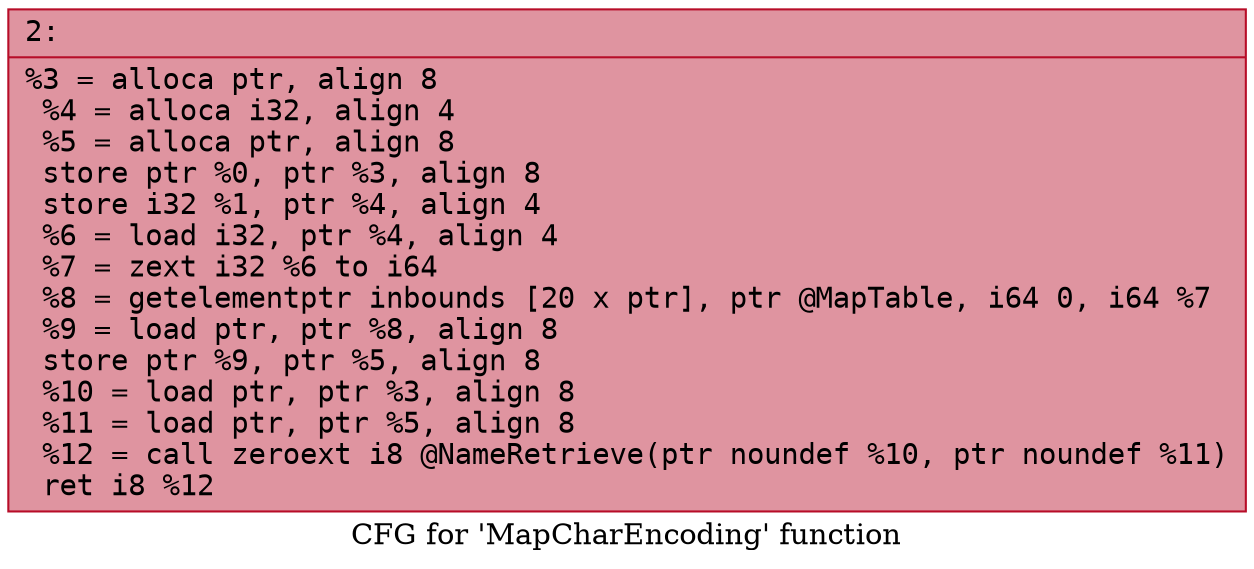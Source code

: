 digraph "CFG for 'MapCharEncoding' function" {
	label="CFG for 'MapCharEncoding' function";

	Node0x60000269c5f0 [shape=record,color="#b70d28ff", style=filled, fillcolor="#b70d2870" fontname="Courier",label="{2:\l|  %3 = alloca ptr, align 8\l  %4 = alloca i32, align 4\l  %5 = alloca ptr, align 8\l  store ptr %0, ptr %3, align 8\l  store i32 %1, ptr %4, align 4\l  %6 = load i32, ptr %4, align 4\l  %7 = zext i32 %6 to i64\l  %8 = getelementptr inbounds [20 x ptr], ptr @MapTable, i64 0, i64 %7\l  %9 = load ptr, ptr %8, align 8\l  store ptr %9, ptr %5, align 8\l  %10 = load ptr, ptr %3, align 8\l  %11 = load ptr, ptr %5, align 8\l  %12 = call zeroext i8 @NameRetrieve(ptr noundef %10, ptr noundef %11)\l  ret i8 %12\l}"];
}
